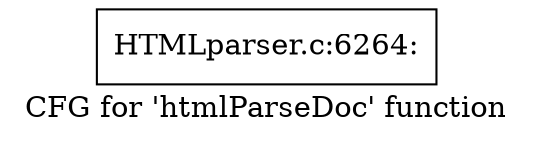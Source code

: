 digraph "CFG for 'htmlParseDoc' function" {
	label="CFG for 'htmlParseDoc' function";

	Node0x44ed7f0 [shape=record,label="{HTMLparser.c:6264:}"];
}
